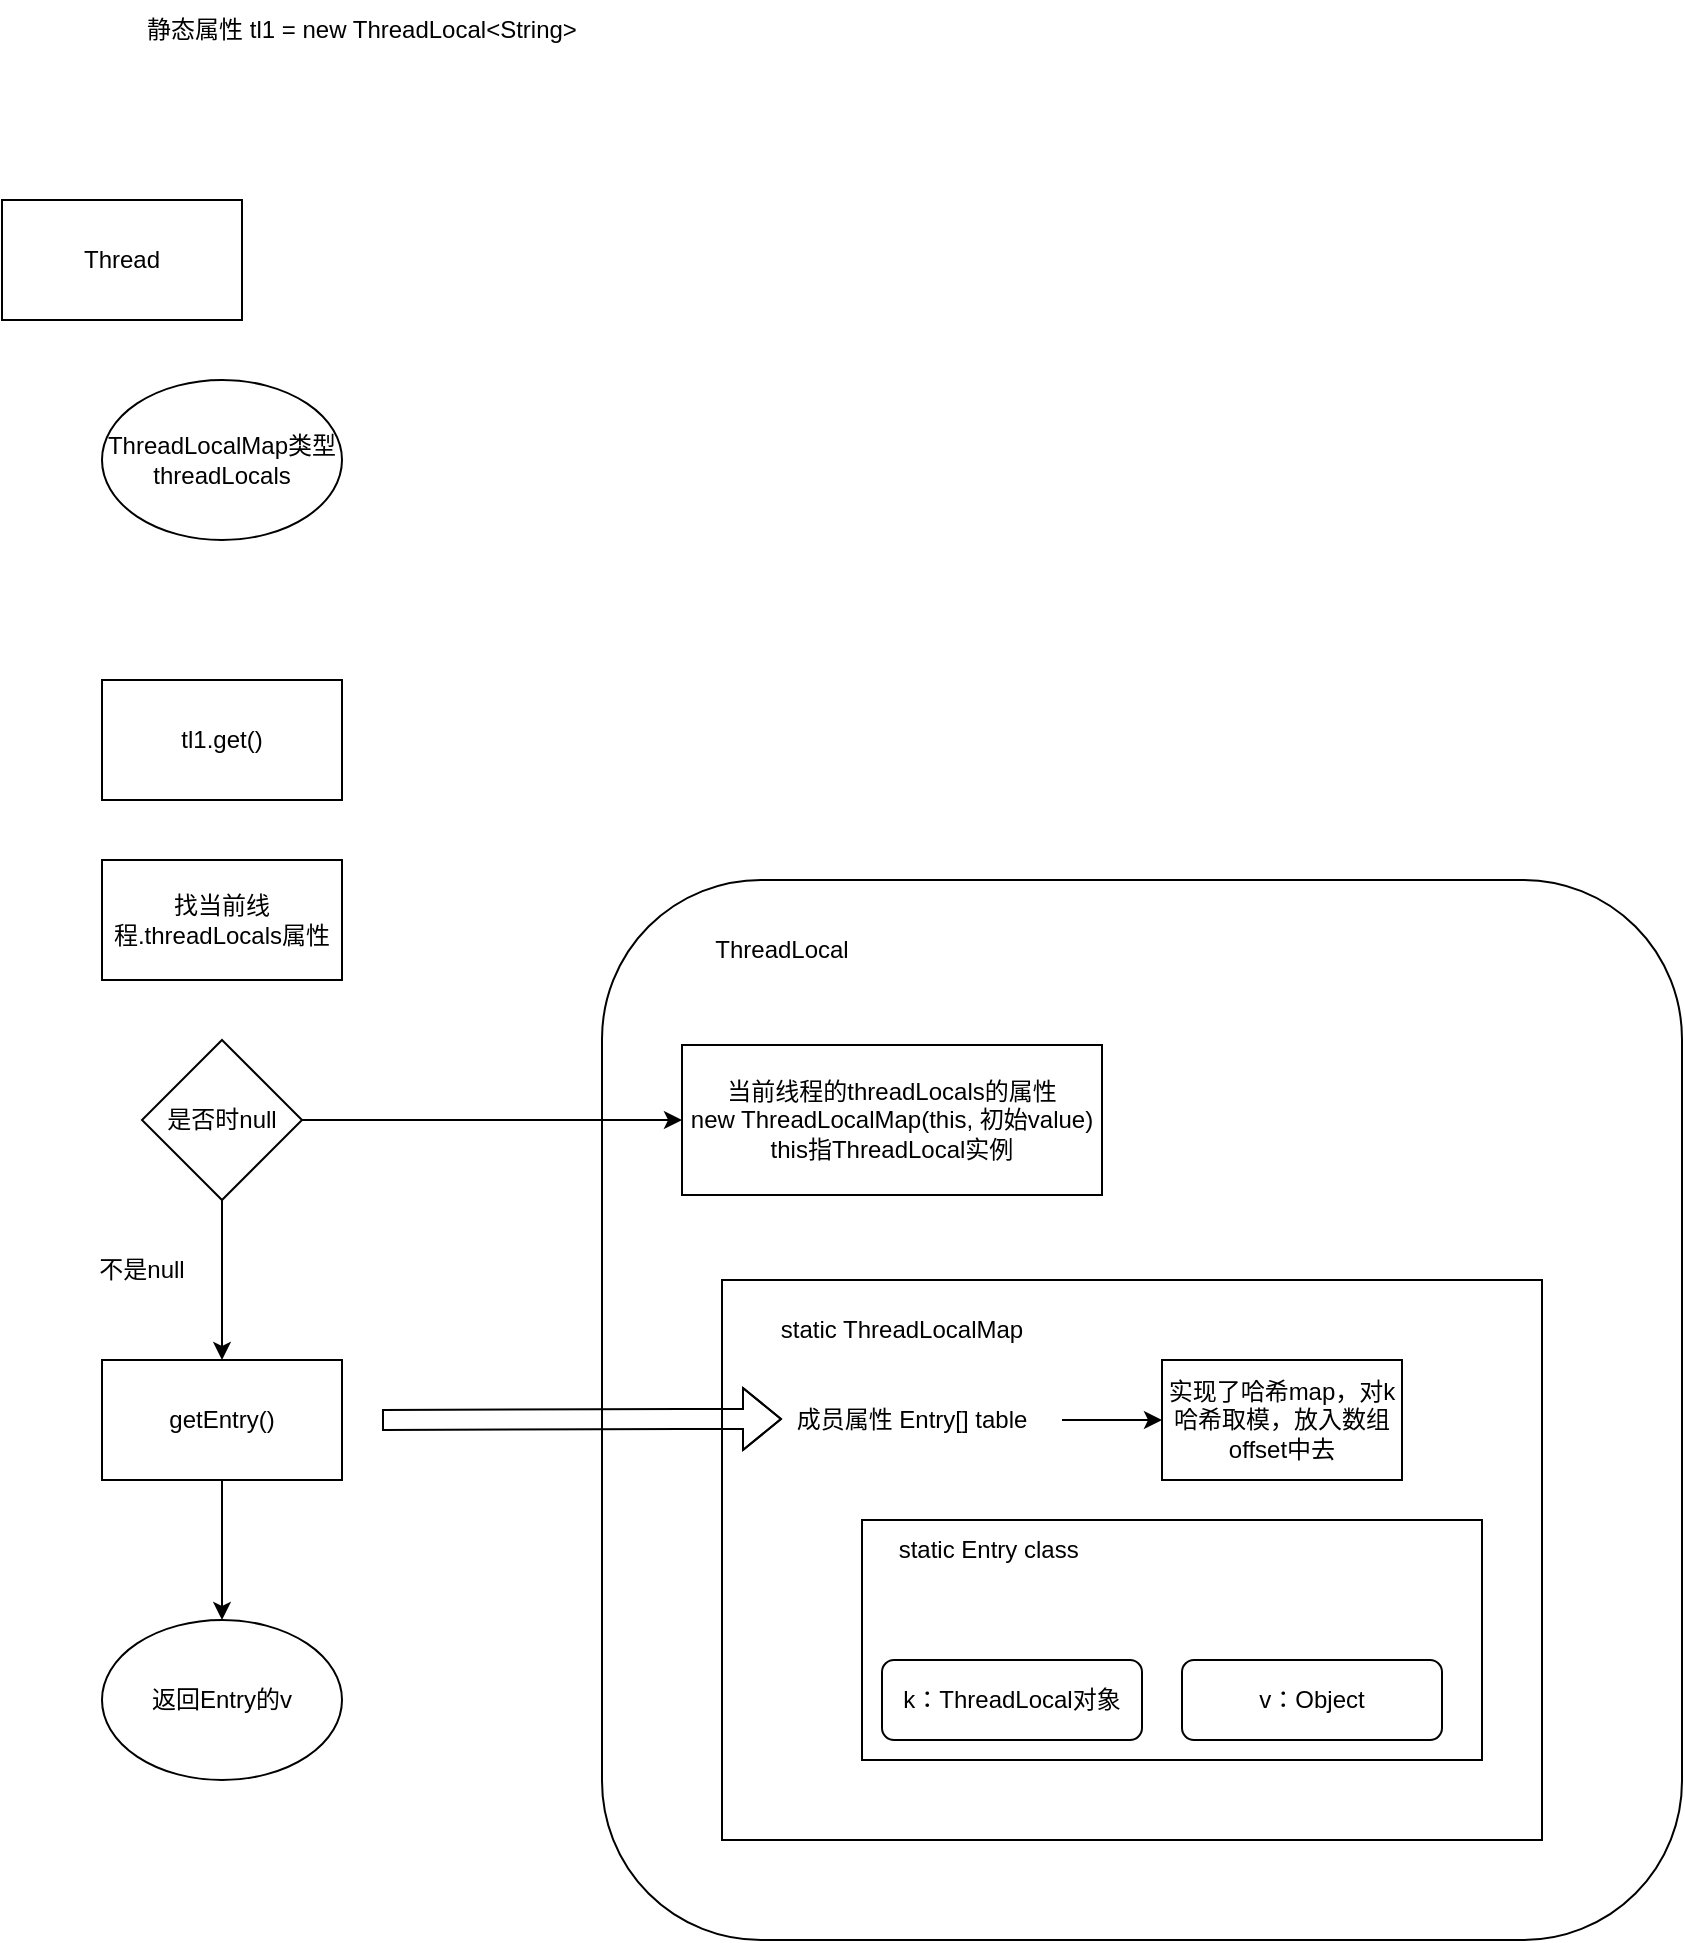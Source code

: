 <mxfile version="24.6.4" type="github">
  <diagram name="第 1 页" id="ozlCW-Ee5-HFpllsYa1k">
    <mxGraphModel dx="1194" dy="562" grid="1" gridSize="10" guides="1" tooltips="1" connect="1" arrows="1" fold="1" page="1" pageScale="1" pageWidth="827" pageHeight="1169" math="0" shadow="0">
      <root>
        <mxCell id="0" />
        <mxCell id="1" parent="0" />
        <mxCell id="L0zeIL_IlN0LuXFVjX9a-5" value="" style="rounded=1;whiteSpace=wrap;html=1;" vertex="1" parent="1">
          <mxGeometry x="470" y="820" width="540" height="530" as="geometry" />
        </mxCell>
        <mxCell id="L0zeIL_IlN0LuXFVjX9a-1" value="Thread" style="rounded=0;whiteSpace=wrap;html=1;" vertex="1" parent="1">
          <mxGeometry x="170" y="480" width="120" height="60" as="geometry" />
        </mxCell>
        <mxCell id="L0zeIL_IlN0LuXFVjX9a-2" value="&lt;div&gt;ThreadLocalMap类型&lt;br&gt;&lt;/div&gt;threadLocals" style="ellipse;whiteSpace=wrap;html=1;" vertex="1" parent="1">
          <mxGeometry x="220" y="570" width="120" height="80" as="geometry" />
        </mxCell>
        <mxCell id="L0zeIL_IlN0LuXFVjX9a-3" value="" style="rounded=0;whiteSpace=wrap;html=1;" vertex="1" parent="1">
          <mxGeometry x="530" y="1020" width="410" height="280" as="geometry" />
        </mxCell>
        <mxCell id="L0zeIL_IlN0LuXFVjX9a-6" value="ThreadLocal" style="text;html=1;align=center;verticalAlign=middle;whiteSpace=wrap;rounded=0;" vertex="1" parent="1">
          <mxGeometry x="530" y="840" width="60" height="30" as="geometry" />
        </mxCell>
        <mxCell id="L0zeIL_IlN0LuXFVjX9a-7" value="静态属性 tl1 = new ThreadLocal&amp;lt;String&amp;gt;" style="text;html=1;align=center;verticalAlign=middle;whiteSpace=wrap;rounded=0;" vertex="1" parent="1">
          <mxGeometry x="230" y="380" width="240" height="30" as="geometry" />
        </mxCell>
        <mxCell id="L0zeIL_IlN0LuXFVjX9a-8" value="tl1.get()" style="rounded=0;whiteSpace=wrap;html=1;" vertex="1" parent="1">
          <mxGeometry x="220" y="720" width="120" height="60" as="geometry" />
        </mxCell>
        <mxCell id="L0zeIL_IlN0LuXFVjX9a-9" value="找当前线程.threadLocals属性" style="rounded=0;whiteSpace=wrap;html=1;" vertex="1" parent="1">
          <mxGeometry x="220" y="810" width="120" height="60" as="geometry" />
        </mxCell>
        <mxCell id="L0zeIL_IlN0LuXFVjX9a-13" style="edgeStyle=orthogonalEdgeStyle;rounded=0;orthogonalLoop=1;jettySize=auto;html=1;entryX=0.5;entryY=0;entryDx=0;entryDy=0;" edge="1" parent="1" source="L0zeIL_IlN0LuXFVjX9a-10" target="L0zeIL_IlN0LuXFVjX9a-12">
          <mxGeometry relative="1" as="geometry" />
        </mxCell>
        <mxCell id="L0zeIL_IlN0LuXFVjX9a-15" value="" style="edgeStyle=orthogonalEdgeStyle;rounded=0;orthogonalLoop=1;jettySize=auto;html=1;" edge="1" parent="1" source="L0zeIL_IlN0LuXFVjX9a-10" target="L0zeIL_IlN0LuXFVjX9a-14">
          <mxGeometry relative="1" as="geometry" />
        </mxCell>
        <mxCell id="L0zeIL_IlN0LuXFVjX9a-10" value="是否时null" style="rhombus;whiteSpace=wrap;html=1;" vertex="1" parent="1">
          <mxGeometry x="240" y="900" width="80" height="80" as="geometry" />
        </mxCell>
        <mxCell id="L0zeIL_IlN0LuXFVjX9a-28" style="edgeStyle=orthogonalEdgeStyle;rounded=0;orthogonalLoop=1;jettySize=auto;html=1;entryX=0.5;entryY=0;entryDx=0;entryDy=0;" edge="1" parent="1" source="L0zeIL_IlN0LuXFVjX9a-12" target="L0zeIL_IlN0LuXFVjX9a-29">
          <mxGeometry relative="1" as="geometry">
            <mxPoint x="280" y="1210" as="targetPoint" />
          </mxGeometry>
        </mxCell>
        <mxCell id="L0zeIL_IlN0LuXFVjX9a-12" value="getEntry()" style="rounded=0;whiteSpace=wrap;html=1;" vertex="1" parent="1">
          <mxGeometry x="220" y="1060" width="120" height="60" as="geometry" />
        </mxCell>
        <mxCell id="L0zeIL_IlN0LuXFVjX9a-14" value="当前线程的threadLocals的属性&lt;div&gt;new ThreadLocalMap(this, 初始value)&lt;/div&gt;&lt;div&gt;this指ThreadLocal实例&lt;/div&gt;" style="whiteSpace=wrap;html=1;" vertex="1" parent="1">
          <mxGeometry x="510" y="902.5" width="210" height="75" as="geometry" />
        </mxCell>
        <mxCell id="L0zeIL_IlN0LuXFVjX9a-16" value="不是null" style="text;html=1;align=center;verticalAlign=middle;whiteSpace=wrap;rounded=0;" vertex="1" parent="1">
          <mxGeometry x="210" y="1000" width="60" height="30" as="geometry" />
        </mxCell>
        <mxCell id="L0zeIL_IlN0LuXFVjX9a-17" value="static ThreadLocalMap" style="text;html=1;align=center;verticalAlign=middle;whiteSpace=wrap;rounded=0;" vertex="1" parent="1">
          <mxGeometry x="540" y="1030" width="160" height="30" as="geometry" />
        </mxCell>
        <mxCell id="L0zeIL_IlN0LuXFVjX9a-18" value="" style="rounded=0;whiteSpace=wrap;html=1;" vertex="1" parent="1">
          <mxGeometry x="600" y="1140" width="310" height="120" as="geometry" />
        </mxCell>
        <mxCell id="L0zeIL_IlN0LuXFVjX9a-25" value="" style="edgeStyle=orthogonalEdgeStyle;rounded=0;orthogonalLoop=1;jettySize=auto;html=1;" edge="1" parent="1" source="L0zeIL_IlN0LuXFVjX9a-19" target="L0zeIL_IlN0LuXFVjX9a-24">
          <mxGeometry relative="1" as="geometry" />
        </mxCell>
        <mxCell id="L0zeIL_IlN0LuXFVjX9a-19" value="成员属性 Entry[] table" style="text;html=1;align=center;verticalAlign=middle;whiteSpace=wrap;rounded=0;" vertex="1" parent="1">
          <mxGeometry x="550" y="1075" width="150" height="30" as="geometry" />
        </mxCell>
        <mxCell id="L0zeIL_IlN0LuXFVjX9a-20" value="static Entry class&amp;nbsp;" style="text;html=1;align=center;verticalAlign=middle;whiteSpace=wrap;rounded=0;" vertex="1" parent="1">
          <mxGeometry x="600" y="1140" width="130" height="30" as="geometry" />
        </mxCell>
        <mxCell id="L0zeIL_IlN0LuXFVjX9a-21" value="k：ThreadLocal对象" style="rounded=1;whiteSpace=wrap;html=1;" vertex="1" parent="1">
          <mxGeometry x="610" y="1210" width="130" height="40" as="geometry" />
        </mxCell>
        <mxCell id="L0zeIL_IlN0LuXFVjX9a-23" value="v：Object" style="rounded=1;whiteSpace=wrap;html=1;" vertex="1" parent="1">
          <mxGeometry x="760" y="1210" width="130" height="40" as="geometry" />
        </mxCell>
        <mxCell id="L0zeIL_IlN0LuXFVjX9a-24" value="实现了哈希map，对k哈希取模，放入数组offset中去" style="whiteSpace=wrap;html=1;" vertex="1" parent="1">
          <mxGeometry x="750" y="1060" width="120" height="60" as="geometry" />
        </mxCell>
        <mxCell id="L0zeIL_IlN0LuXFVjX9a-27" value="" style="shape=flexArrow;endArrow=classic;html=1;rounded=0;" edge="1" parent="1">
          <mxGeometry width="50" height="50" relative="1" as="geometry">
            <mxPoint x="360" y="1090" as="sourcePoint" />
            <mxPoint x="560" y="1089.5" as="targetPoint" />
            <Array as="points">
              <mxPoint x="510" y="1089.5" />
            </Array>
          </mxGeometry>
        </mxCell>
        <mxCell id="L0zeIL_IlN0LuXFVjX9a-29" value="返回Entry的v" style="ellipse;whiteSpace=wrap;html=1;" vertex="1" parent="1">
          <mxGeometry x="220" y="1190" width="120" height="80" as="geometry" />
        </mxCell>
      </root>
    </mxGraphModel>
  </diagram>
</mxfile>
